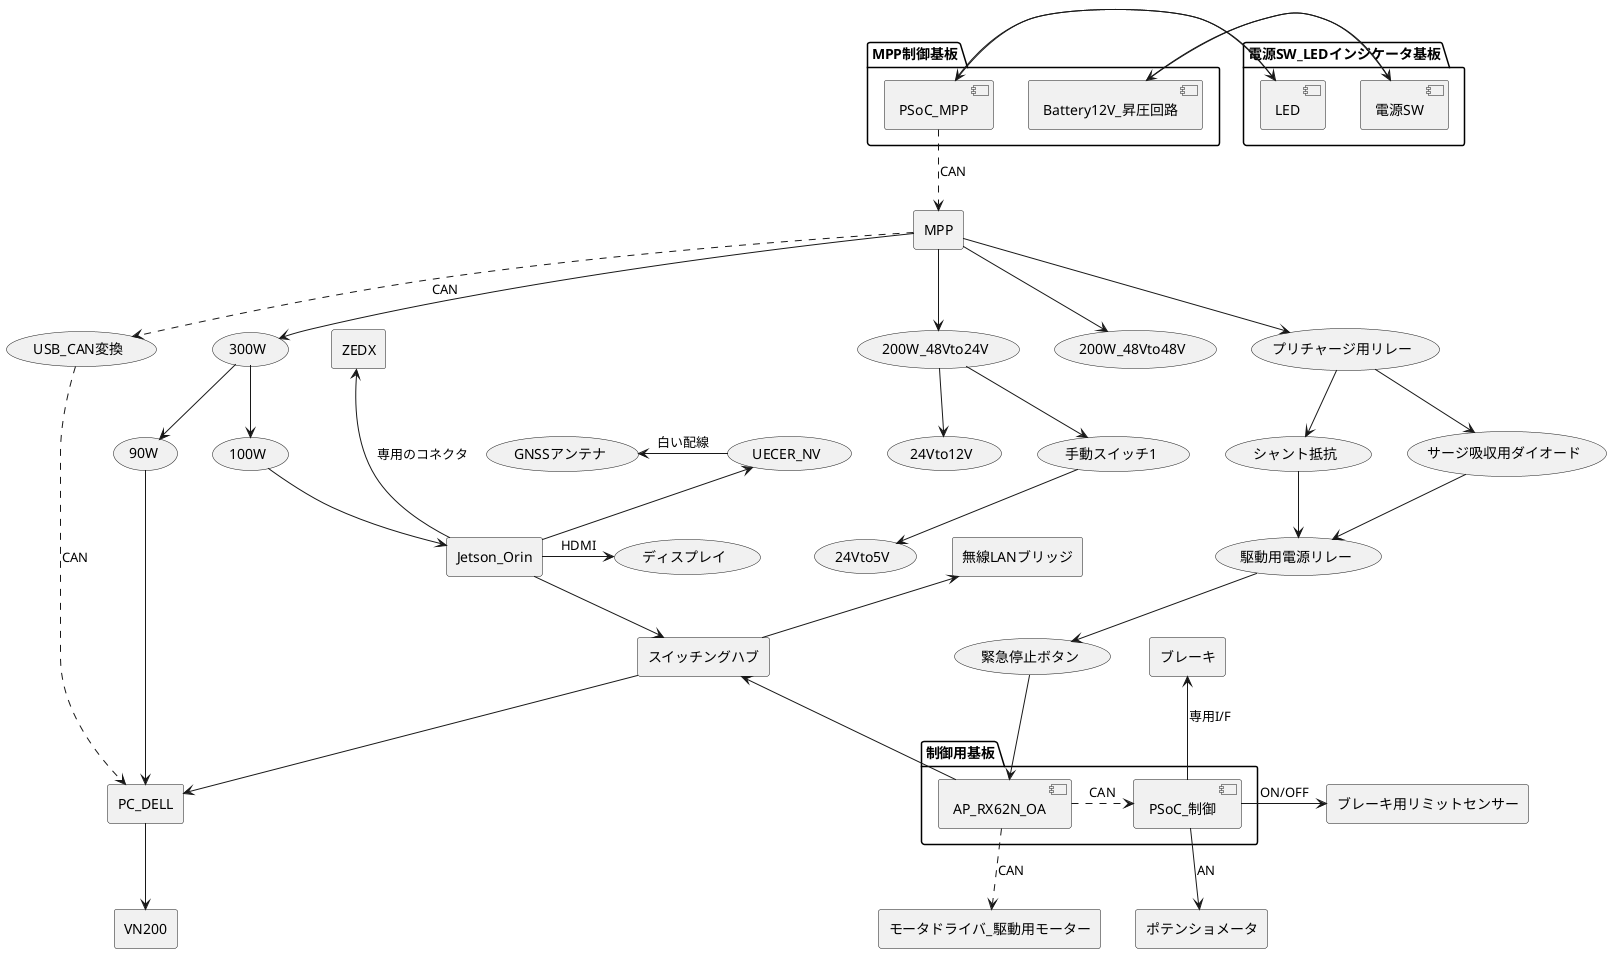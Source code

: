 ' Alt + D
@startuml hoge
agent Jetson_Orin
agent ZEDX
agent VN200
agent ポテンショメータ
agent スイッチングハブ
agent 無線LANブリッジ
agent ブレーキ
agent ブレーキ用リミットセンサー
agent モータドライバ_駆動用モーター
agent PC_DELL

agent 制御用基板
agent MPP制御基板
agent 電源SW_LEDインジケータ基板
agent MPP

(GNSSアンテナ)
(UECER_NV)
(ディスプレイ)

Jetson_Orin --up-> ZEDX:専用のコネクタ
Jetson_Orin -up-> (UECER_NV)
(UECER_NV) -left-> (GNSSアンテナ):白い配線
Jetson_Orin -> (ディスプレイ):HDMI

Jetson_Orin --> スイッチングハブ

スイッチングハブ -up-> 無線LANブリッジ
スイッチングハブ -down-> PC_DELL

PC_DELL --> VN200

package "制御用基板" {
    [AP_RX62N_OA]
    [PSoC_制御]
}

AP_RX62N_OA .right.> PSoC_制御:CAN
AP_RX62N_OA .down.> モータドライバ_駆動用モーター:CAN
AP_RX62N_OA -left-> スイッチングハブ

PSoC_制御 -down-> ポテンショメータ:AN
PSoC_制御 -up-> ブレーキ:専用I/F
PSoC_制御 -right-> ブレーキ用リミットセンサー:ON/OFF

package "MPP制御基板" {
    [Battery12V_昇圧回路]
    [PSoC_MPP]
}

package "電源SW_LEDインジケータ基板"{
    [電源SW]
    [LED]
}

PSoC_MPP -> LED
LED -> PSoC_MPP

電源SW -> Battery12V_昇圧回路
Battery12V_昇圧回路 -> 電源SW

PSoC_MPP ..> MPP:CAN

MPP --> (300W)
MPP ..> (USB_CAN変換):CAN
MPP --> (200W_48Vto24V)
MPP --> (200W_48Vto48V)
MPP --> (プリチャージ用リレー)

(プリチャージ用リレー) --> (シャント抵抗)
(プリチャージ用リレー) --> (サージ吸収用ダイオード)
(シャント抵抗) -->  (駆動用電源リレー)
(サージ吸収用ダイオード) --> (駆動用電源リレー)

(駆動用電源リレー) --> (緊急停止ボタン)
(緊急停止ボタン) --> AP_RX62N_OA

(200W_48Vto24V) --> (24Vto12V)
(200W_48Vto24V) --> (手動スイッチ1)
(手動スイッチ1) --> (24Vto5V)

(300W) --> (90W)
(300W) --> (100W)

(90W) --> PC_DELL
(100W) --> Jetson_Orin

(USB_CAN変換) ..> PC_DELL:CAN



@enduml